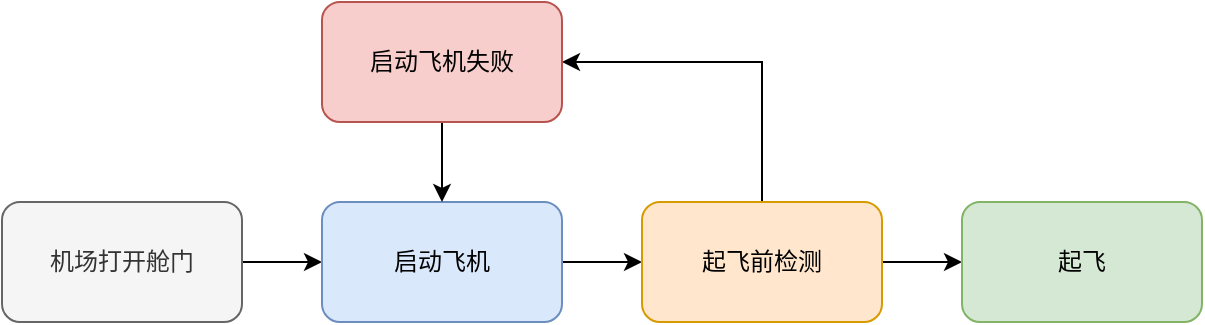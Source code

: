<mxfile version="14.1.8" type="device" pages="3"><diagram id="M7yxVuauIualIYKdjIwB" name="FSM"><mxGraphModel dx="786" dy="597" grid="1" gridSize="10" guides="1" tooltips="1" connect="1" arrows="1" fold="1" page="1" pageScale="1" pageWidth="850" pageHeight="1100" math="0" shadow="0"><root><mxCell id="0"/><mxCell id="1" parent="0"/><mxCell id="yy-miwgrtSEzNn-vLvTy-3" value="" style="edgeStyle=orthogonalEdgeStyle;rounded=0;orthogonalLoop=1;jettySize=auto;html=1;" edge="1" parent="1" source="yy-miwgrtSEzNn-vLvTy-1" target="yy-miwgrtSEzNn-vLvTy-2"><mxGeometry relative="1" as="geometry"/></mxCell><mxCell id="yy-miwgrtSEzNn-vLvTy-1" value="机场打开舱门" style="rounded=1;whiteSpace=wrap;html=1;fillColor=#f5f5f5;strokeColor=#666666;fontColor=#333333;" vertex="1" parent="1"><mxGeometry x="80" y="240" width="120" height="60" as="geometry"/></mxCell><mxCell id="yy-miwgrtSEzNn-vLvTy-5" value="" style="edgeStyle=orthogonalEdgeStyle;rounded=0;orthogonalLoop=1;jettySize=auto;html=1;" edge="1" parent="1" source="yy-miwgrtSEzNn-vLvTy-2" target="yy-miwgrtSEzNn-vLvTy-4"><mxGeometry relative="1" as="geometry"/></mxCell><mxCell id="yy-miwgrtSEzNn-vLvTy-2" value="启动飞机" style="rounded=1;whiteSpace=wrap;html=1;fillColor=#dae8fc;strokeColor=#6c8ebf;" vertex="1" parent="1"><mxGeometry x="240" y="240" width="120" height="60" as="geometry"/></mxCell><mxCell id="yy-miwgrtSEzNn-vLvTy-7" value="" style="edgeStyle=orthogonalEdgeStyle;rounded=0;orthogonalLoop=1;jettySize=auto;html=1;" edge="1" parent="1" source="yy-miwgrtSEzNn-vLvTy-4" target="yy-miwgrtSEzNn-vLvTy-6"><mxGeometry relative="1" as="geometry"/></mxCell><mxCell id="yy-miwgrtSEzNn-vLvTy-9" value="" style="edgeStyle=orthogonalEdgeStyle;rounded=0;orthogonalLoop=1;jettySize=auto;html=1;" edge="1" parent="1" source="yy-miwgrtSEzNn-vLvTy-4" target="yy-miwgrtSEzNn-vLvTy-8"><mxGeometry relative="1" as="geometry"><Array as="points"><mxPoint x="460" y="170"/></Array></mxGeometry></mxCell><mxCell id="yy-miwgrtSEzNn-vLvTy-4" value="起飞前检测" style="rounded=1;whiteSpace=wrap;html=1;fillColor=#ffe6cc;strokeColor=#d79b00;" vertex="1" parent="1"><mxGeometry x="400" y="240" width="120" height="60" as="geometry"/></mxCell><mxCell id="yy-miwgrtSEzNn-vLvTy-6" value="起飞" style="rounded=1;whiteSpace=wrap;html=1;fillColor=#d5e8d4;strokeColor=#82b366;" vertex="1" parent="1"><mxGeometry x="560" y="240" width="120" height="60" as="geometry"/></mxCell><mxCell id="yy-miwgrtSEzNn-vLvTy-10" value="" style="edgeStyle=orthogonalEdgeStyle;rounded=0;orthogonalLoop=1;jettySize=auto;html=1;" edge="1" parent="1" source="yy-miwgrtSEzNn-vLvTy-8" target="yy-miwgrtSEzNn-vLvTy-2"><mxGeometry relative="1" as="geometry"/></mxCell><mxCell id="yy-miwgrtSEzNn-vLvTy-8" value="启动飞机失败" style="whiteSpace=wrap;html=1;rounded=1;strokeColor=#b85450;fillColor=#f8cecc;" vertex="1" parent="1"><mxGeometry x="240" y="140" width="120" height="60" as="geometry"/></mxCell></root></mxGraphModel></diagram><diagram id="vYH0DyowWTTJ-S977lea" name="DAG"><mxGraphModel dx="786" dy="597" grid="1" gridSize="10" guides="1" tooltips="1" connect="1" arrows="1" fold="1" page="1" pageScale="1" pageWidth="850" pageHeight="1100" math="0" shadow="0"><root><mxCell id="QYndySpViszg-yBj-uKV-0"/><mxCell id="QYndySpViszg-yBj-uKV-1" parent="QYndySpViszg-yBj-uKV-0"/><mxCell id="QYndySpViszg-yBj-uKV-2" value="" style="edgeStyle=orthogonalEdgeStyle;rounded=0;orthogonalLoop=1;jettySize=auto;html=1;entryX=0.5;entryY=0;entryDx=0;entryDy=0;" edge="1" parent="QYndySpViszg-yBj-uKV-1" source="QYndySpViszg-yBj-uKV-3" target="QYndySpViszg-yBj-uKV-8"><mxGeometry relative="1" as="geometry"><Array as="points"><mxPoint x="300" y="190"/></Array></mxGeometry></mxCell><mxCell id="QYndySpViszg-yBj-uKV-3" value="机场打开舱门" style="rounded=1;whiteSpace=wrap;html=1;fillColor=#f5f5f5;strokeColor=#666666;fontColor=#333333;" vertex="1" parent="QYndySpViszg-yBj-uKV-1"><mxGeometry x="80" y="160" width="120" height="60" as="geometry"/></mxCell><mxCell id="QYndySpViszg-yBj-uKV-4" value="" style="edgeStyle=orthogonalEdgeStyle;rounded=0;orthogonalLoop=1;jettySize=auto;html=1;" edge="1" parent="QYndySpViszg-yBj-uKV-1" source="QYndySpViszg-yBj-uKV-5" target="QYndySpViszg-yBj-uKV-8"><mxGeometry relative="1" as="geometry"/></mxCell><mxCell id="QYndySpViszg-yBj-uKV-5" value="启动飞机" style="rounded=1;whiteSpace=wrap;html=1;fillColor=#dae8fc;strokeColor=#6c8ebf;" vertex="1" parent="QYndySpViszg-yBj-uKV-1"><mxGeometry x="80" y="240" width="120" height="60" as="geometry"/></mxCell><mxCell id="QYndySpViszg-yBj-uKV-6" value="" style="edgeStyle=orthogonalEdgeStyle;rounded=0;orthogonalLoop=1;jettySize=auto;html=1;" edge="1" parent="QYndySpViszg-yBj-uKV-1" source="QYndySpViszg-yBj-uKV-8" target="QYndySpViszg-yBj-uKV-10"><mxGeometry relative="1" as="geometry"/></mxCell><mxCell id="QYndySpViszg-yBj-uKV-7" value="" style="edgeStyle=orthogonalEdgeStyle;rounded=0;orthogonalLoop=1;jettySize=auto;html=1;" edge="1" parent="QYndySpViszg-yBj-uKV-1" source="QYndySpViszg-yBj-uKV-8" target="QYndySpViszg-yBj-uKV-12"><mxGeometry relative="1" as="geometry"><Array as="points"><mxPoint x="300" y="330"/><mxPoint x="300" y="330"/></Array></mxGeometry></mxCell><mxCell id="QYndySpViszg-yBj-uKV-8" value="起飞前检测" style="rounded=1;whiteSpace=wrap;html=1;fillColor=#ffe6cc;strokeColor=#d79b00;" vertex="1" parent="QYndySpViszg-yBj-uKV-1"><mxGeometry x="240" y="240" width="120" height="60" as="geometry"/></mxCell><mxCell id="QYndySpViszg-yBj-uKV-10" value="起飞" style="rounded=1;whiteSpace=wrap;html=1;fillColor=#d5e8d4;strokeColor=#82b366;" vertex="1" parent="QYndySpViszg-yBj-uKV-1"><mxGeometry x="400" y="240" width="120" height="60" as="geometry"/></mxCell><mxCell id="QYndySpViszg-yBj-uKV-11" value="" style="edgeStyle=orthogonalEdgeStyle;rounded=0;orthogonalLoop=1;jettySize=auto;html=1;dashed=1;" edge="1" parent="QYndySpViszg-yBj-uKV-1" source="QYndySpViszg-yBj-uKV-12" target="QYndySpViszg-yBj-uKV-5"><mxGeometry relative="1" as="geometry"/></mxCell><mxCell id="QYndySpViszg-yBj-uKV-12" value="启动飞机失败" style="whiteSpace=wrap;html=1;rounded=1;strokeColor=#b85450;fillColor=#f8cecc;" vertex="1" parent="QYndySpViszg-yBj-uKV-1"><mxGeometry x="240" y="340" width="120" height="60" as="geometry"/></mxCell></root></mxGraphModel></diagram><diagram id="krAMdXnhRBV53fWv97jf" name="PTN"><mxGraphModel dx="786" dy="597" grid="1" gridSize="10" guides="1" tooltips="1" connect="1" arrows="1" fold="1" page="1" pageScale="1" pageWidth="850" pageHeight="1100" math="0" shadow="0"><root><mxCell id="79sJRw_tnWfZLCLIks78-0"/><mxCell id="79sJRw_tnWfZLCLIks78-1" parent="79sJRw_tnWfZLCLIks78-0"/><mxCell id="BkLKT5ciPEq88K8HD3_f-18" value="" style="edgeStyle=orthogonalEdgeStyle;rounded=0;orthogonalLoop=1;jettySize=auto;html=1;" edge="1" parent="79sJRw_tnWfZLCLIks78-1" source="BkLKT5ciPEq88K8HD3_f-1" target="BkLKT5ciPEq88K8HD3_f-15"><mxGeometry relative="1" as="geometry"/></mxCell><mxCell id="BkLKT5ciPEq88K8HD3_f-1" value="机场打开舱门" style="rounded=1;whiteSpace=wrap;html=1;fillColor=#f5f5f5;strokeColor=#666666;fontColor=#333333;" vertex="1" parent="79sJRw_tnWfZLCLIks78-1"><mxGeometry x="160" y="180" width="120" height="60" as="geometry"/></mxCell><mxCell id="BkLKT5ciPEq88K8HD3_f-2" value="" style="edgeStyle=orthogonalEdgeStyle;rounded=0;orthogonalLoop=1;jettySize=auto;html=1;exitX=1;exitY=0.5;exitDx=0;exitDy=0;" edge="1" parent="79sJRw_tnWfZLCLIks78-1" source="BkLKT5ciPEq88K8HD3_f-16" target="BkLKT5ciPEq88K8HD3_f-6"><mxGeometry relative="1" as="geometry"/></mxCell><mxCell id="BkLKT5ciPEq88K8HD3_f-17" value="" style="edgeStyle=orthogonalEdgeStyle;rounded=0;orthogonalLoop=1;jettySize=auto;html=1;" edge="1" parent="79sJRw_tnWfZLCLIks78-1" source="BkLKT5ciPEq88K8HD3_f-3" target="BkLKT5ciPEq88K8HD3_f-16"><mxGeometry relative="1" as="geometry"/></mxCell><mxCell id="BkLKT5ciPEq88K8HD3_f-3" value="启动飞机" style="rounded=1;whiteSpace=wrap;html=1;fillColor=#dae8fc;strokeColor=#6c8ebf;" vertex="1" parent="79sJRw_tnWfZLCLIks78-1"><mxGeometry x="160" y="320" width="120" height="60" as="geometry"/></mxCell><mxCell id="BkLKT5ciPEq88K8HD3_f-4" value="" style="edgeStyle=orthogonalEdgeStyle;rounded=0;orthogonalLoop=1;jettySize=auto;html=1;exitX=1;exitY=0.5;exitDx=0;exitDy=0;" edge="1" parent="79sJRw_tnWfZLCLIks78-1" source="BkLKT5ciPEq88K8HD3_f-21" target="BkLKT5ciPEq88K8HD3_f-8"><mxGeometry relative="1" as="geometry"/></mxCell><mxCell id="BkLKT5ciPEq88K8HD3_f-22" value="" style="edgeStyle=orthogonalEdgeStyle;rounded=0;orthogonalLoop=1;jettySize=auto;html=1;" edge="1" parent="79sJRw_tnWfZLCLIks78-1" source="BkLKT5ciPEq88K8HD3_f-6" target="BkLKT5ciPEq88K8HD3_f-21"><mxGeometry relative="1" as="geometry"/></mxCell><mxCell id="BkLKT5ciPEq88K8HD3_f-6" value="起飞前检测" style="rounded=1;whiteSpace=wrap;html=1;fillColor=#ffe6cc;strokeColor=#d79b00;" vertex="1" parent="79sJRw_tnWfZLCLIks78-1"><mxGeometry x="440" y="250" width="120" height="60" as="geometry"/></mxCell><mxCell id="BkLKT5ciPEq88K8HD3_f-8" value="起飞" style="rounded=1;whiteSpace=wrap;html=1;fillColor=#d5e8d4;strokeColor=#82b366;" vertex="1" parent="79sJRw_tnWfZLCLIks78-1"><mxGeometry x="720" y="250" width="120" height="60" as="geometry"/></mxCell><mxCell id="BkLKT5ciPEq88K8HD3_f-9" value="" style="edgeStyle=orthogonalEdgeStyle;rounded=0;orthogonalLoop=1;jettySize=auto;html=1;entryX=0.5;entryY=1;entryDx=0;entryDy=0;exitX=0.5;exitY=1;exitDx=0;exitDy=0;" edge="1" parent="79sJRw_tnWfZLCLIks78-1" source="BkLKT5ciPEq88K8HD3_f-6" target="BkLKT5ciPEq88K8HD3_f-12"><mxGeometry relative="1" as="geometry"><mxPoint x="440" y="430" as="sourcePoint"/><Array as="points"><mxPoint x="500" y="440"/><mxPoint x="60" y="440"/></Array></mxGeometry></mxCell><mxCell id="BkLKT5ciPEq88K8HD3_f-13" value="" style="edgeStyle=orthogonalEdgeStyle;rounded=0;orthogonalLoop=1;jettySize=auto;html=1;" edge="1" parent="79sJRw_tnWfZLCLIks78-1" source="BkLKT5ciPEq88K8HD3_f-12" target="BkLKT5ciPEq88K8HD3_f-1"><mxGeometry relative="1" as="geometry"/></mxCell><mxCell id="BkLKT5ciPEq88K8HD3_f-14" value="" style="edgeStyle=orthogonalEdgeStyle;rounded=0;orthogonalLoop=1;jettySize=auto;html=1;" edge="1" parent="79sJRw_tnWfZLCLIks78-1" source="BkLKT5ciPEq88K8HD3_f-12" target="BkLKT5ciPEq88K8HD3_f-3"><mxGeometry relative="1" as="geometry"/></mxCell><mxCell id="BkLKT5ciPEq88K8HD3_f-12" value="" style="ellipse;whiteSpace=wrap;html=1;aspect=fixed;fillColor=#b1ddf0;strokeColor=#10739e;" vertex="1" parent="79sJRw_tnWfZLCLIks78-1"><mxGeometry x="20" y="240" width="80" height="80" as="geometry"/></mxCell><mxCell id="BkLKT5ciPEq88K8HD3_f-19" value="" style="edgeStyle=orthogonalEdgeStyle;rounded=0;orthogonalLoop=1;jettySize=auto;html=1;" edge="1" parent="79sJRw_tnWfZLCLIks78-1" source="BkLKT5ciPEq88K8HD3_f-15" target="BkLKT5ciPEq88K8HD3_f-6"><mxGeometry relative="1" as="geometry"/></mxCell><mxCell id="BkLKT5ciPEq88K8HD3_f-15" value="" style="ellipse;whiteSpace=wrap;html=1;aspect=fixed;fillColor=#fad7ac;strokeColor=#b46504;" vertex="1" parent="79sJRw_tnWfZLCLIks78-1"><mxGeometry x="320" y="170" width="80" height="80" as="geometry"/></mxCell><mxCell id="BkLKT5ciPEq88K8HD3_f-16" value="" style="ellipse;whiteSpace=wrap;html=1;aspect=fixed;fillColor=#fad7ac;strokeColor=#b46504;" vertex="1" parent="79sJRw_tnWfZLCLIks78-1"><mxGeometry x="320" y="310" width="80" height="80" as="geometry"/></mxCell><mxCell id="BkLKT5ciPEq88K8HD3_f-21" value="" style="ellipse;whiteSpace=wrap;html=1;aspect=fixed;fillColor=#b0e3e6;strokeColor=#0e8088;" vertex="1" parent="79sJRw_tnWfZLCLIks78-1"><mxGeometry x="600" y="240" width="80" height="80" as="geometry"/></mxCell></root></mxGraphModel></diagram></mxfile>